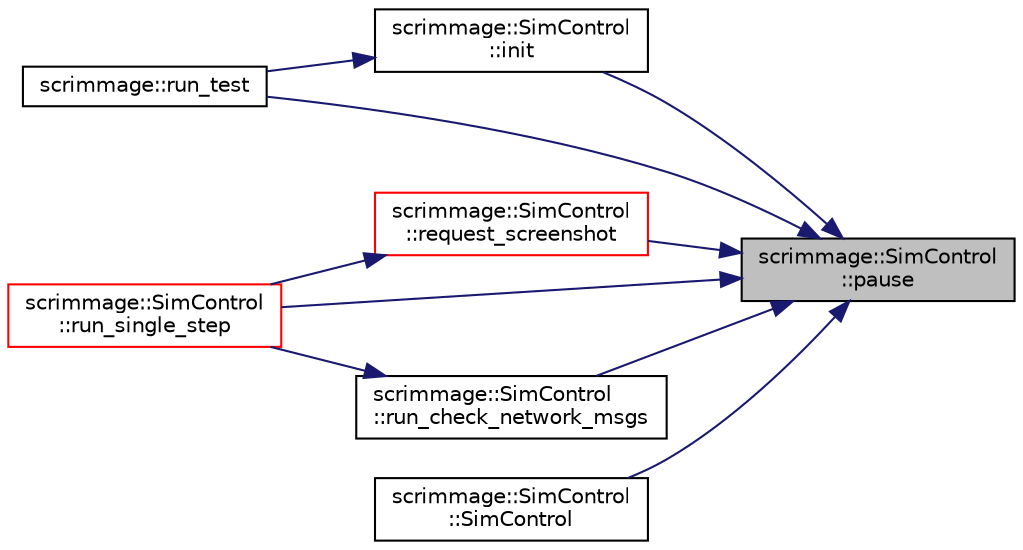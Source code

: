 digraph "scrimmage::SimControl::pause"
{
 // LATEX_PDF_SIZE
  edge [fontname="Helvetica",fontsize="10",labelfontname="Helvetica",labelfontsize="10"];
  node [fontname="Helvetica",fontsize="10",shape=record];
  rankdir="RL";
  Node1 [label="scrimmage::SimControl\l::pause",height=0.2,width=0.4,color="black", fillcolor="grey75", style="filled", fontcolor="black",tooltip="Pause (true) or unpause (false) the simulation."];
  Node1 -> Node2 [dir="back",color="midnightblue",fontsize="10",style="solid",fontname="Helvetica"];
  Node2 [label="scrimmage::SimControl\l::init",height=0.2,width=0.4,color="black", fillcolor="white", style="filled",URL="$classscrimmage_1_1SimControl.html#ad717f0c430d2355c2284b38fa983f7cc",tooltip="Initialize a scrimmage simulation."];
  Node2 -> Node3 [dir="back",color="midnightblue",fontsize="10",style="solid",fontname="Helvetica"];
  Node3 [label="scrimmage::run_test",height=0.2,width=0.4,color="black", fillcolor="white", style="filled",URL="$namespacescrimmage.html#a140b8e00faecb98017d438ad4b1a64a1",tooltip=" "];
  Node1 -> Node4 [dir="back",color="midnightblue",fontsize="10",style="solid",fontname="Helvetica"];
  Node4 [label="scrimmage::SimControl\l::request_screenshot",height=0.2,width=0.4,color="red", fillcolor="white", style="filled",URL="$classscrimmage_1_1SimControl.html#a2f483e64a57af5f83506a34eecd5aed8",tooltip=" "];
  Node4 -> Node5 [dir="back",color="midnightblue",fontsize="10",style="solid",fontname="Helvetica"];
  Node5 [label="scrimmage::SimControl\l::run_single_step",height=0.2,width=0.4,color="red", fillcolor="white", style="filled",URL="$classscrimmage_1_1SimControl.html#aa69c5c21ed532364b911e3a9a7234f65",tooltip="Runs the scrimmage simulation by a single time step."];
  Node1 -> Node10 [dir="back",color="midnightblue",fontsize="10",style="solid",fontname="Helvetica"];
  Node10 [label="scrimmage::SimControl\l::run_check_network_msgs",height=0.2,width=0.4,color="black", fillcolor="white", style="filled",URL="$classscrimmage_1_1SimControl.html#ae0cea01fc6bd2de0c0aa12604018dcdd",tooltip=" "];
  Node10 -> Node5 [dir="back",color="midnightblue",fontsize="10",style="solid",fontname="Helvetica"];
  Node1 -> Node5 [dir="back",color="midnightblue",fontsize="10",style="solid",fontname="Helvetica"];
  Node1 -> Node3 [dir="back",color="midnightblue",fontsize="10",style="solid",fontname="Helvetica"];
  Node1 -> Node11 [dir="back",color="midnightblue",fontsize="10",style="solid",fontname="Helvetica"];
  Node11 [label="scrimmage::SimControl\l::SimControl",height=0.2,width=0.4,color="black", fillcolor="white", style="filled",URL="$classscrimmage_1_1SimControl.html#aed8d071b19385115edd0dd465efad98f",tooltip="SimControl default constructor."];
}
